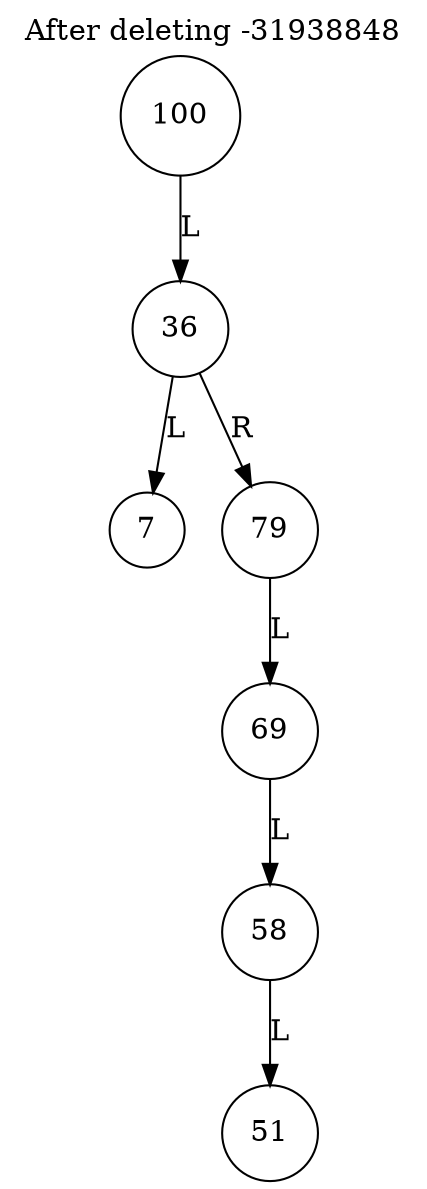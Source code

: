 digraph BinarySearchTree {
   labelloc="t";
   label="After deleting -31938848";
   node [shape=circle];
   100 -> 36 [label="L"];
   36 -> 7 [label="L"];
   36 -> 79 [label="R"];
   79 -> 69 [label="L"];
   69 -> 58 [label="L"];
   58 -> 51 [label="L"];
}
